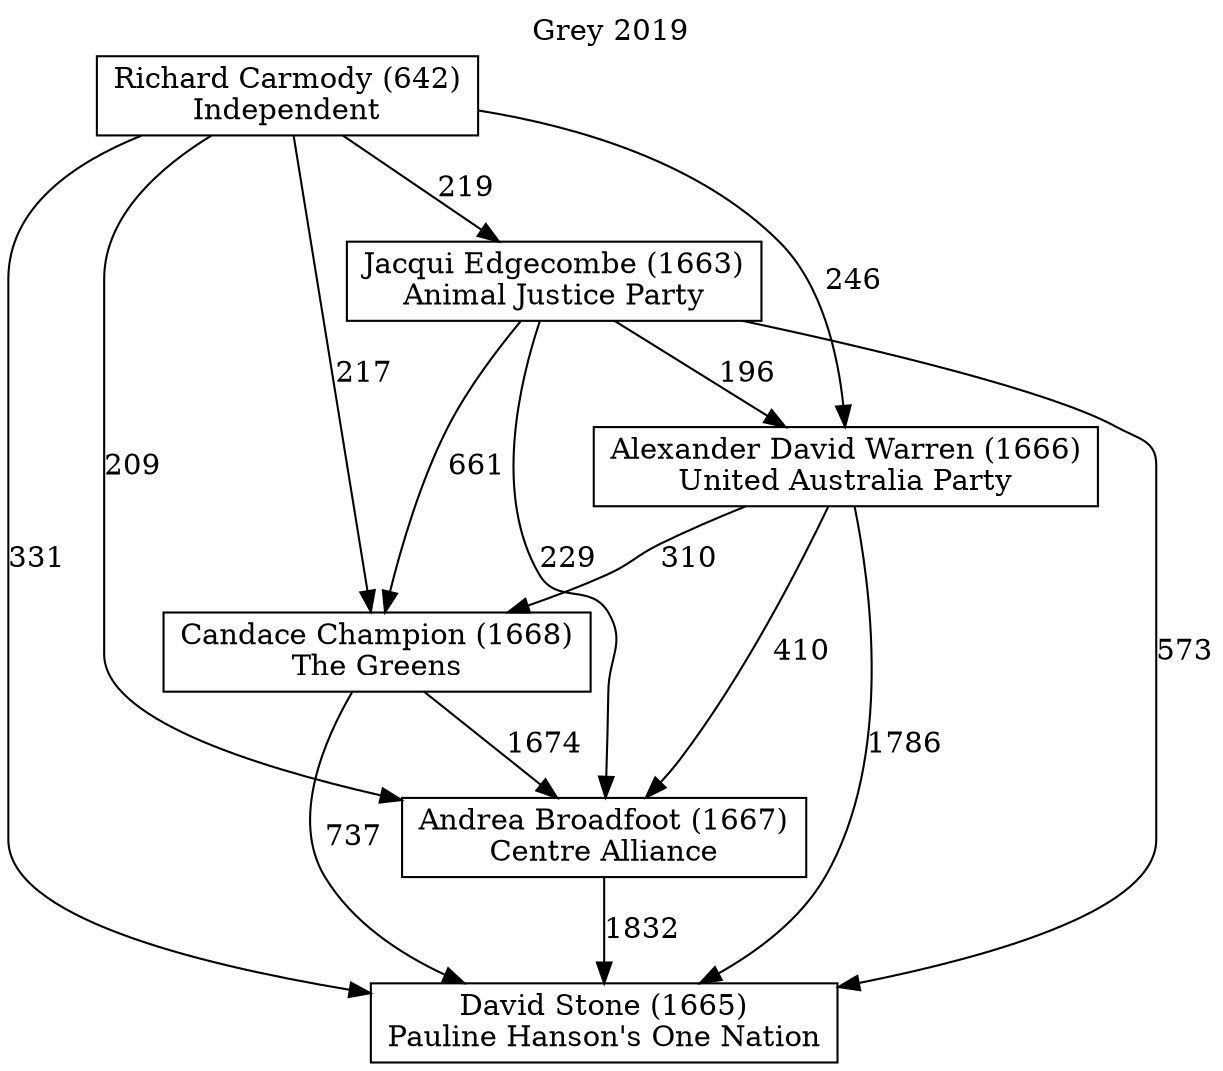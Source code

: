 // House preference flow
digraph "David Stone (1665)_Grey_2019" {
	graph [label="Grey 2019" labelloc=t mclimit=2]
	node [shape=box]
	"David Stone (1665)" [label="David Stone (1665)
Pauline Hanson's One Nation"]
	"Andrea Broadfoot (1667)" [label="Andrea Broadfoot (1667)
Centre Alliance"]
	"Candace Champion (1668)" [label="Candace Champion (1668)
The Greens"]
	"Alexander David Warren (1666)" [label="Alexander David Warren (1666)
United Australia Party"]
	"Jacqui Edgecombe (1663)" [label="Jacqui Edgecombe (1663)
Animal Justice Party"]
	"Richard Carmody (642)" [label="Richard Carmody (642)
Independent"]
	"Andrea Broadfoot (1667)" -> "David Stone (1665)" [label=1832]
	"Candace Champion (1668)" -> "Andrea Broadfoot (1667)" [label=1674]
	"Alexander David Warren (1666)" -> "Candace Champion (1668)" [label=310]
	"Jacqui Edgecombe (1663)" -> "Alexander David Warren (1666)" [label=196]
	"Richard Carmody (642)" -> "Jacqui Edgecombe (1663)" [label=219]
	"Candace Champion (1668)" -> "David Stone (1665)" [label=737]
	"Alexander David Warren (1666)" -> "David Stone (1665)" [label=1786]
	"Jacqui Edgecombe (1663)" -> "David Stone (1665)" [label=573]
	"Richard Carmody (642)" -> "David Stone (1665)" [label=331]
	"Richard Carmody (642)" -> "Alexander David Warren (1666)" [label=246]
	"Jacqui Edgecombe (1663)" -> "Candace Champion (1668)" [label=661]
	"Richard Carmody (642)" -> "Candace Champion (1668)" [label=217]
	"Alexander David Warren (1666)" -> "Andrea Broadfoot (1667)" [label=410]
	"Jacqui Edgecombe (1663)" -> "Andrea Broadfoot (1667)" [label=229]
	"Richard Carmody (642)" -> "Andrea Broadfoot (1667)" [label=209]
}
